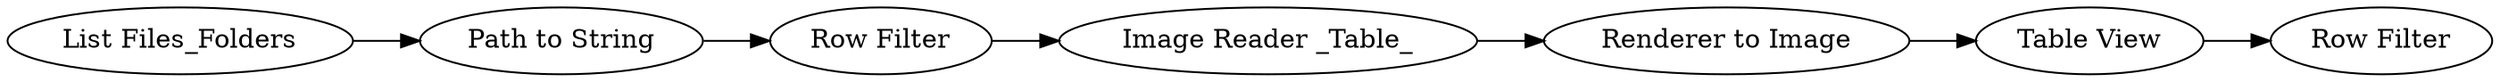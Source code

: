 digraph {
	5 -> 3
	1 -> 4
	4 -> 5
	3 -> 7
	7 -> 6
	6 -> 8
	5 [label="Row Filter"]
	1 [label="List Files_Folders"]
	7 [label="Renderer to Image"]
	4 [label="Path to String"]
	6 [label="Table View"]
	8 [label="Row Filter"]
	3 [label="Image Reader _Table_"]
	rankdir=LR
}
